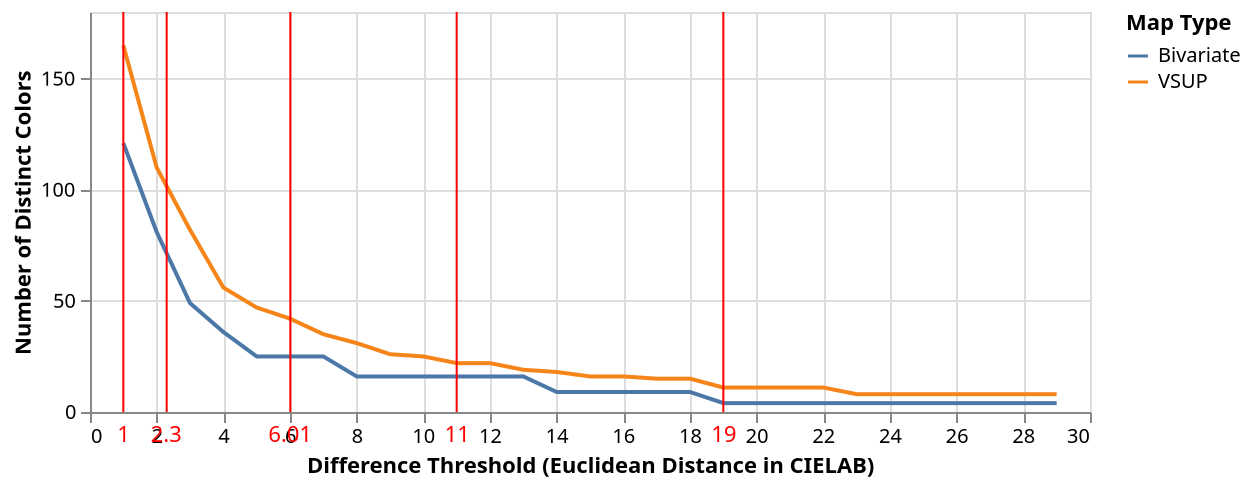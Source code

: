 {
  "description": "Color Bins in VSUPS versus traditional Bivariate Plots.",
  "width": 500,
  "data": {
    "values": [
      {"threshold": 1,"num": 121,"type": "Bivariate"},
      {"threshold": 2,"num": 81,"type": "Bivariate"},
      {"threshold": 3,"num": 49,"type": "Bivariate"},
      {"threshold": 4,"num": 36,"type": "Bivariate"},
      {"threshold": 5,"num": 25,"type": "Bivariate"},
      {"threshold": 6,"num": 25,"type": "Bivariate"},
      {"threshold": 7,"num": 25,"type": "Bivariate"},
      {"threshold": 8,"num": 16,"type": "Bivariate"},
      {"threshold": 9,"num": 16,"type": "Bivariate"},
      {"threshold": 10,"num": 16,"type": "Bivariate"},
      {"threshold": 11,"num": 16,"type": "Bivariate"},
      {"threshold": 12,"num": 16,"type": "Bivariate"},
      {"threshold": 13,"num": 16,"type": "Bivariate"},
      {"threshold": 14,"num": 9,"type": "Bivariate"},
      {"threshold": 15,"num": 9,"type": "Bivariate"},
      {"threshold": 16,"num": 9,"type": "Bivariate"},
      {"threshold": 17,"num": 9,"type": "Bivariate"},
      {"threshold": 18,"num": 9,"type": "Bivariate"},
      {"threshold": 19,"num": 4,"type": "Bivariate"},
      {"threshold": 20,"num": 4,"type": "Bivariate"},
      {"threshold": 21,"num": 4,"type": "Bivariate"},
      {"threshold": 22,"num": 4,"type": "Bivariate"},
      {"threshold": 23,"num": 4,"type": "Bivariate"},
      {"threshold": 24,"num": 4,"type": "Bivariate"},
      {"threshold": 25,"num": 4,"type": "Bivariate"},
      {"threshold": 26,"num": 4,"type": "Bivariate"},
      {"threshold": 27,"num": 4,"type": "Bivariate"},
      {"threshold": 28,"num": 4,"type": "Bivariate"},
      {"threshold": 29,"num": 4,"type": "Bivariate"},
      {"threshold": 1,"num": 165,"type": "VSUP"},
      {"threshold": 2,"num": 110,"type": "VSUP"},
      {"threshold": 3,"num": 82,"type": "VSUP"},
      {"threshold": 4,"num": 56,"type": "VSUP"},
      {"threshold": 5,"num": 47,"type": "VSUP"},
      {"threshold": 6,"num": 42,"type": "VSUP"},
      {"threshold": 7,"num": 35,"type": "VSUP"},
      {"threshold": 8,"num": 31,"type": "VSUP"},
      {"threshold": 9,"num": 26,"type": "VSUP"},
      {"threshold": 10,"num": 25,"type": "VSUP"},
      {"threshold": 11,"num": 22,"type": "VSUP"},
      {"threshold": 12,"num": 22,"type": "VSUP"},
      {"threshold": 13,"num": 19,"type": "VSUP"},
      {"threshold": 14,"num": 18,"type": "VSUP"},
      {"threshold": 15,"num": 16,"type": "VSUP"},
      {"threshold": 16,"num": 16,"type": "VSUP"},
      {"threshold": 17,"num": 15,"type": "VSUP"},
      {"threshold": 18,"num": 15,"type": "VSUP"},
      {"threshold": 19,"num": 11,"type": "VSUP"},
      {"threshold": 20,"num": 11,"type": "VSUP"},
      {"threshold": 21,"num": 11,"type": "VSUP"},
      {"threshold": 22,"num": 11,"type": "VSUP"},
      {"threshold": 23,"num": 8,"type": "VSUP"},
      {"threshold": 24,"num": 8,"type": "VSUP"},
      {"threshold": 25,"num": 8,"type": "VSUP"},
      {"threshold": 26,"num": 8,"type": "VSUP"},
      {"threshold": 27,"num": 8,"type": "VSUP"},
      {"threshold": 28,"num": 8,"type": "VSUP"},
      {"threshold": 29,"num": 8,"type": "VSUP"}
    ]
  },
  "layer": [
    {
      "mark": "line",
      "encoding": {
        "x": {
          "field": "threshold",
          "type": "quantitative",
          "title": "Difference Threshold (Euclidean Distance in CIELAB)"
        },
        "y": {
          "field": "num",
          "type": "quantitative",
          "title": "Number of Distinct Colors"
        },
        "color": {
          "field": "type",
          "type": "nominal",
          "title": "Map Type"
        }
      }
    },
    {
      "data": {
        "values": [
          {"value": 1},
          {"value": 2.3},
          {"value": 6.01},
          {"value": 11},
          {"value": 19}
        ]
      },
      "mark": "rule",
      "encoding": {
        "x": {"field": "value","type": "quantitative"},
        "color": {"value": "red"}
      }
    },{
      "data": {
        "values": [
          {"value": 1, "label": "1"},
          {"value": 2.3, "label": "2.3"},
          {"value": 6.01, "label": "6.01"},
          {"value": 11, "label": "11"},
          {"value": 19, "label": "19"}
        ]
      },
      "mark": "text",
      "encoding": {
        "x": {"field": "value","type": "quantitative"},
        "color": {"value": "red"},
        "text": {"field": "label", "type": "nominal"},
        "y": {"value": 212}
      }
    }
  ]
}